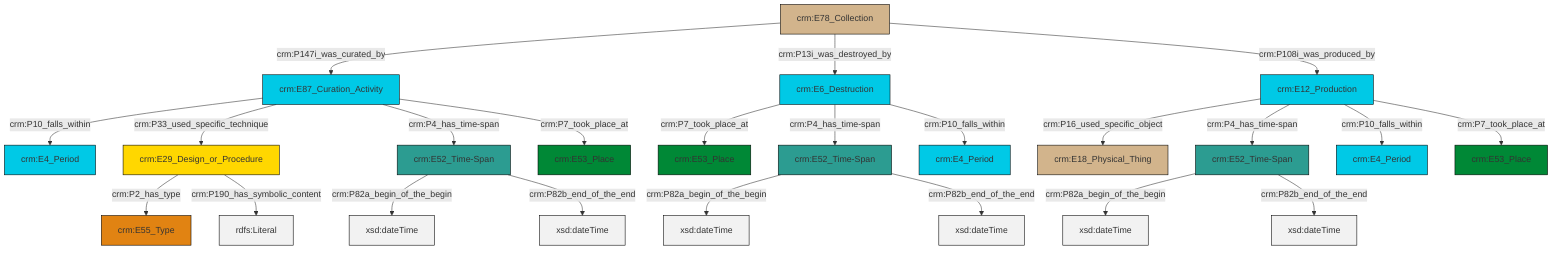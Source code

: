 graph TD
classDef Literal fill:#f2f2f2,stroke:#000000;
classDef CRM_Entity fill:#FFFFFF,stroke:#000000;
classDef Temporal_Entity fill:#00C9E6, stroke:#000000;
classDef Type fill:#E18312, stroke:#000000;
classDef Time-Span fill:#2C9C91, stroke:#000000;
classDef Appellation fill:#FFEB7F, stroke:#000000;
classDef Place fill:#008836, stroke:#000000;
classDef Persistent_Item fill:#B266B2, stroke:#000000;
classDef Conceptual_Object fill:#FFD700, stroke:#000000;
classDef Physical_Thing fill:#D2B48C, stroke:#000000;
classDef Actor fill:#f58aad, stroke:#000000;
classDef PC_Classes fill:#4ce600, stroke:#000000;
classDef Multi fill:#cccccc,stroke:#000000;

2["crm:E6_Destruction"]:::Temporal_Entity -->|crm:P7_took_place_at| 3["crm:E53_Place"]:::Place
8["crm:E87_Curation_Activity"]:::Temporal_Entity -->|crm:P10_falls_within| 9["crm:E4_Period"]:::Temporal_Entity
6["crm:E52_Time-Span"]:::Time-Span -->|crm:P82a_begin_of_the_begin| 10[xsd:dateTime]:::Literal
11["crm:E78_Collection"]:::Physical_Thing -->|crm:P147i_was_curated_by| 8["crm:E87_Curation_Activity"]:::Temporal_Entity
12["crm:E12_Production"]:::Temporal_Entity -->|crm:P16_used_specific_object| 13["crm:E18_Physical_Thing"]:::Physical_Thing
8["crm:E87_Curation_Activity"]:::Temporal_Entity -->|crm:P33_used_specific_technique| 16["crm:E29_Design_or_Procedure"]:::Conceptual_Object
12["crm:E12_Production"]:::Temporal_Entity -->|crm:P4_has_time-span| 17["crm:E52_Time-Span"]:::Time-Span
8["crm:E87_Curation_Activity"]:::Temporal_Entity -->|crm:P4_has_time-span| 6["crm:E52_Time-Span"]:::Time-Span
21["crm:E52_Time-Span"]:::Time-Span -->|crm:P82a_begin_of_the_begin| 22[xsd:dateTime]:::Literal
16["crm:E29_Design_or_Procedure"]:::Conceptual_Object -->|crm:P2_has_type| 26["crm:E55_Type"]:::Type
21["crm:E52_Time-Span"]:::Time-Span -->|crm:P82b_end_of_the_end| 27[xsd:dateTime]:::Literal
17["crm:E52_Time-Span"]:::Time-Span -->|crm:P82a_begin_of_the_begin| 30[xsd:dateTime]:::Literal
6["crm:E52_Time-Span"]:::Time-Span -->|crm:P82b_end_of_the_end| 32[xsd:dateTime]:::Literal
17["crm:E52_Time-Span"]:::Time-Span -->|crm:P82b_end_of_the_end| 33[xsd:dateTime]:::Literal
8["crm:E87_Curation_Activity"]:::Temporal_Entity -->|crm:P7_took_place_at| 0["crm:E53_Place"]:::Place
12["crm:E12_Production"]:::Temporal_Entity -->|crm:P10_falls_within| 4["crm:E4_Period"]:::Temporal_Entity
12["crm:E12_Production"]:::Temporal_Entity -->|crm:P7_took_place_at| 19["crm:E53_Place"]:::Place
2["crm:E6_Destruction"]:::Temporal_Entity -->|crm:P4_has_time-span| 21["crm:E52_Time-Span"]:::Time-Span
11["crm:E78_Collection"]:::Physical_Thing -->|crm:P13i_was_destroyed_by| 2["crm:E6_Destruction"]:::Temporal_Entity
2["crm:E6_Destruction"]:::Temporal_Entity -->|crm:P10_falls_within| 36["crm:E4_Period"]:::Temporal_Entity
11["crm:E78_Collection"]:::Physical_Thing -->|crm:P108i_was_produced_by| 12["crm:E12_Production"]:::Temporal_Entity
16["crm:E29_Design_or_Procedure"]:::Conceptual_Object -->|crm:P190_has_symbolic_content| 38[rdfs:Literal]:::Literal